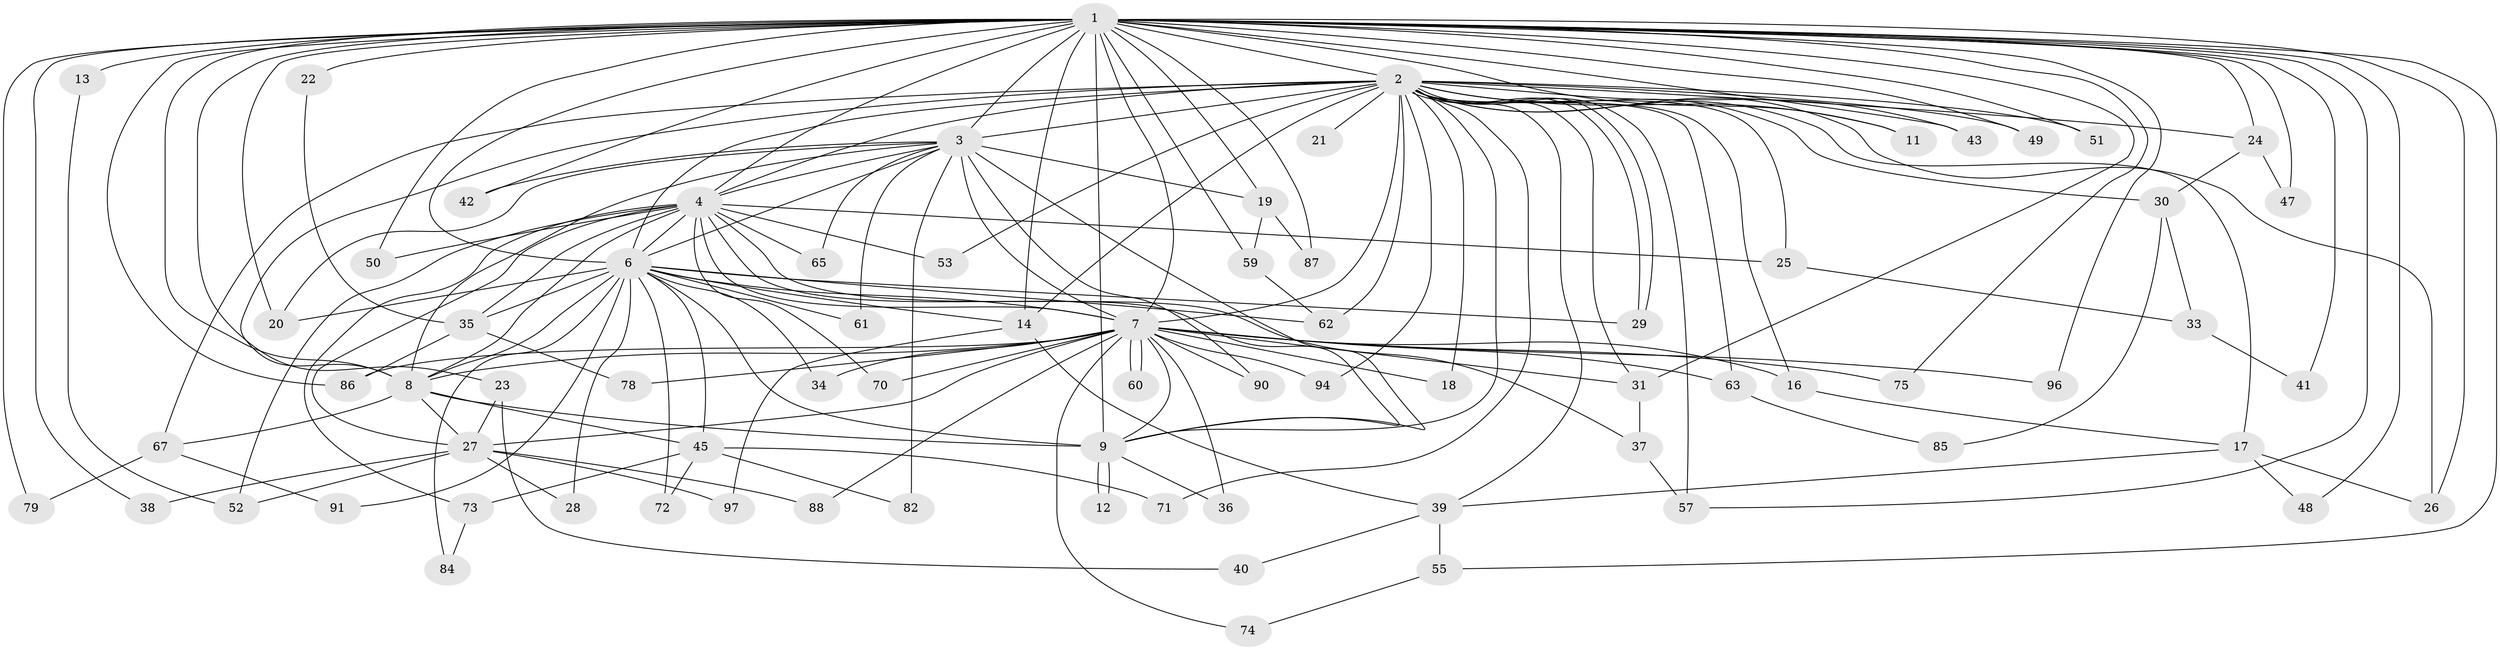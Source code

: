 // original degree distribution, {18: 0.010309278350515464, 21: 0.010309278350515464, 17: 0.010309278350515464, 19: 0.010309278350515464, 24: 0.010309278350515464, 23: 0.010309278350515464, 27: 0.010309278350515464, 12: 0.010309278350515464, 13: 0.010309278350515464, 32: 0.010309278350515464, 2: 0.5463917525773195, 3: 0.21649484536082475, 5: 0.030927835051546393, 4: 0.07216494845360824, 6: 0.020618556701030927, 8: 0.010309278350515464}
// Generated by graph-tools (version 1.1) at 2025/41/03/06/25 10:41:35]
// undirected, 75 vertices, 171 edges
graph export_dot {
graph [start="1"]
  node [color=gray90,style=filled];
  1 [super="+10"];
  2 [super="+5"];
  3 [super="+68"];
  4 [super="+80"];
  6 [super="+64"];
  7 [super="+56"];
  8 [super="+77"];
  9 [super="+15"];
  11;
  12;
  13;
  14 [super="+66"];
  16;
  17 [super="+93"];
  18;
  19;
  20 [super="+58"];
  21;
  22;
  23 [super="+32"];
  24;
  25;
  26;
  27 [super="+76"];
  28;
  29 [super="+54"];
  30;
  31 [super="+46"];
  33;
  34;
  35 [super="+89"];
  36;
  37;
  38;
  39 [super="+44"];
  40;
  41;
  42;
  43;
  45;
  47;
  48;
  49;
  50;
  51;
  52 [super="+95"];
  53;
  55;
  57 [super="+83"];
  59;
  60 [super="+69"];
  61;
  62 [super="+81"];
  63;
  65;
  67;
  70;
  71;
  72;
  73;
  74;
  75;
  78;
  79;
  82;
  84;
  85;
  86 [super="+92"];
  87;
  88;
  90;
  91;
  94;
  96;
  97;
  1 -- 2 [weight=4];
  1 -- 3 [weight=3];
  1 -- 4 [weight=2];
  1 -- 6 [weight=2];
  1 -- 7 [weight=2];
  1 -- 8 [weight=2];
  1 -- 9 [weight=3];
  1 -- 13 [weight=2];
  1 -- 26;
  1 -- 51;
  1 -- 55;
  1 -- 59;
  1 -- 86;
  1 -- 87;
  1 -- 11;
  1 -- 75;
  1 -- 14;
  1 -- 79;
  1 -- 19;
  1 -- 20;
  1 -- 22;
  1 -- 23;
  1 -- 24;
  1 -- 96;
  1 -- 38;
  1 -- 41;
  1 -- 42;
  1 -- 43;
  1 -- 47;
  1 -- 48;
  1 -- 49;
  1 -- 50;
  1 -- 57;
  1 -- 31;
  2 -- 3 [weight=2];
  2 -- 4 [weight=3];
  2 -- 6 [weight=2];
  2 -- 7 [weight=3];
  2 -- 8 [weight=2];
  2 -- 9 [weight=2];
  2 -- 16;
  2 -- 17;
  2 -- 21 [weight=2];
  2 -- 29;
  2 -- 29;
  2 -- 53;
  2 -- 63;
  2 -- 67;
  2 -- 71;
  2 -- 11;
  2 -- 14;
  2 -- 18;
  2 -- 24;
  2 -- 25;
  2 -- 26;
  2 -- 30;
  2 -- 31;
  2 -- 94;
  2 -- 39;
  2 -- 43;
  2 -- 49;
  2 -- 51;
  2 -- 57;
  2 -- 62;
  3 -- 4;
  3 -- 6;
  3 -- 7;
  3 -- 8;
  3 -- 9;
  3 -- 19;
  3 -- 42;
  3 -- 61;
  3 -- 65;
  3 -- 82;
  3 -- 90;
  3 -- 20;
  4 -- 6;
  4 -- 7;
  4 -- 8;
  4 -- 9;
  4 -- 25;
  4 -- 27;
  4 -- 35;
  4 -- 37;
  4 -- 50;
  4 -- 53;
  4 -- 65;
  4 -- 70;
  4 -- 73;
  4 -- 52;
  6 -- 7;
  6 -- 8;
  6 -- 9;
  6 -- 14;
  6 -- 20;
  6 -- 28;
  6 -- 34;
  6 -- 45;
  6 -- 61;
  6 -- 62;
  6 -- 72;
  6 -- 84;
  6 -- 91;
  6 -- 35;
  6 -- 29;
  7 -- 8;
  7 -- 9;
  7 -- 16;
  7 -- 18;
  7 -- 27;
  7 -- 31;
  7 -- 34;
  7 -- 36;
  7 -- 60 [weight=2];
  7 -- 60;
  7 -- 63;
  7 -- 70;
  7 -- 74;
  7 -- 88;
  7 -- 90;
  7 -- 94;
  7 -- 96;
  7 -- 75;
  7 -- 78;
  7 -- 86;
  8 -- 9;
  8 -- 45;
  8 -- 67;
  8 -- 27;
  9 -- 12;
  9 -- 12;
  9 -- 36;
  13 -- 52;
  14 -- 97;
  14 -- 39;
  16 -- 17;
  17 -- 39;
  17 -- 48;
  17 -- 26;
  19 -- 59;
  19 -- 87;
  22 -- 35;
  23 -- 40;
  23 -- 27;
  24 -- 30;
  24 -- 47;
  25 -- 33;
  27 -- 28;
  27 -- 38;
  27 -- 52;
  27 -- 88;
  27 -- 97;
  30 -- 33;
  30 -- 85;
  31 -- 37;
  33 -- 41;
  35 -- 78;
  35 -- 86;
  37 -- 57;
  39 -- 40;
  39 -- 55;
  45 -- 71;
  45 -- 72;
  45 -- 73;
  45 -- 82;
  55 -- 74;
  59 -- 62;
  63 -- 85;
  67 -- 79;
  67 -- 91;
  73 -- 84;
}

